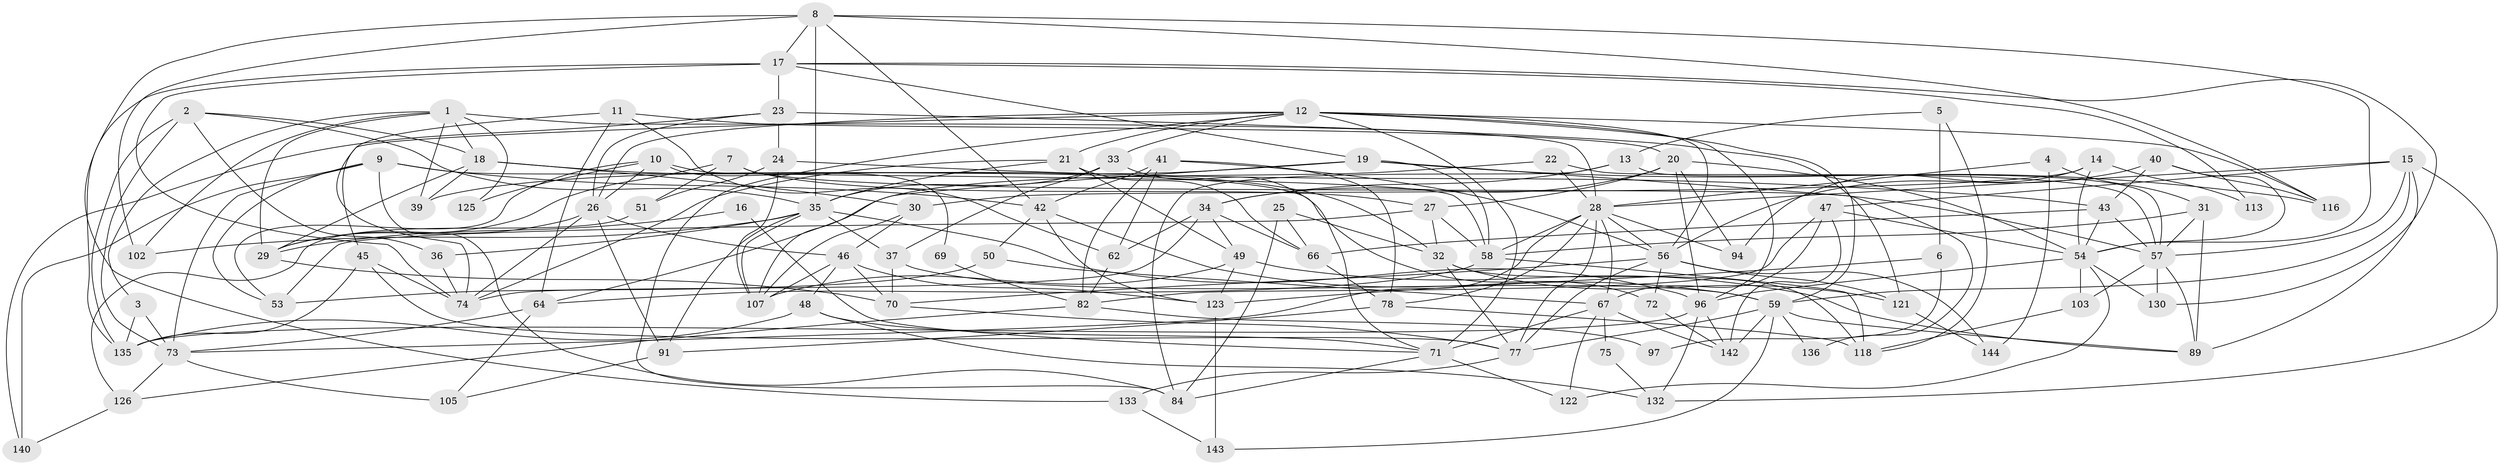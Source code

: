 // original degree distribution, {7: 0.041666666666666664, 4: 0.2777777777777778, 3: 0.3055555555555556, 5: 0.16666666666666666, 6: 0.09722222222222222, 2: 0.10416666666666667, 8: 0.006944444444444444}
// Generated by graph-tools (version 1.1) at 2025/11/02/27/25 16:11:22]
// undirected, 96 vertices, 233 edges
graph export_dot {
graph [start="1"]
  node [color=gray90,style=filled];
  1 [super="+81"];
  2 [super="+137"];
  3;
  4;
  5;
  6;
  7;
  8 [super="+104"];
  9 [super="+90"];
  10;
  11;
  12 [super="+100"];
  13;
  14;
  15;
  16;
  17 [super="+119"];
  18 [super="+38"];
  19 [super="+52"];
  20 [super="+87"];
  21 [super="+141"];
  22;
  23 [super="+95"];
  24;
  25 [super="+131"];
  26 [super="+110"];
  27 [super="+76"];
  28 [super="+127"];
  29 [super="+68"];
  30;
  31 [super="+44"];
  32 [super="+99"];
  33 [super="+98"];
  34 [super="+120"];
  35 [super="+129"];
  36 [super="+61"];
  37;
  39 [super="+80"];
  40;
  41 [super="+55"];
  42 [super="+93"];
  43 [super="+88"];
  45;
  46 [super="+128"];
  47 [super="+60"];
  48 [super="+79"];
  49 [super="+106"];
  50;
  51;
  53;
  54 [super="+92"];
  56 [super="+65"];
  57 [super="+112"];
  58 [super="+83"];
  59 [super="+63"];
  62;
  64 [super="+108"];
  66;
  67 [super="+134"];
  69;
  70;
  71 [super="+111"];
  72;
  73 [super="+117"];
  74 [super="+101"];
  75;
  77 [super="+115"];
  78 [super="+85"];
  82 [super="+109"];
  84 [super="+86"];
  89;
  91;
  94;
  96 [super="+114"];
  97;
  102;
  103;
  105;
  107;
  113;
  116 [super="+139"];
  118 [super="+138"];
  121;
  122;
  123 [super="+124"];
  125;
  126;
  130;
  132;
  133;
  135;
  136;
  140;
  142;
  143;
  144;
  1 -- 29;
  1 -- 102;
  1 -- 125;
  1 -- 28 [weight=2];
  1 -- 18;
  1 -- 39;
  1 -- 3;
  2 -- 135;
  2 -- 36;
  2 -- 18;
  2 -- 73;
  2 -- 35;
  3 -- 73;
  3 -- 135;
  4 -- 31;
  4 -- 144;
  4 -- 28;
  5 -- 13;
  5 -- 6;
  5 -- 118;
  6 -- 97;
  6 -- 123;
  7 -- 29;
  7 -- 51;
  7 -- 27;
  7 -- 57;
  8 -- 102;
  8 -- 17;
  8 -- 42;
  8 -- 35;
  8 -- 133;
  8 -- 54;
  8 -- 116;
  9 -- 53;
  9 -- 73;
  9 -- 84;
  9 -- 72;
  9 -- 42;
  9 -- 140;
  10 -- 53;
  10 -- 69;
  10 -- 125;
  10 -- 26;
  10 -- 58;
  11 -- 64;
  11 -- 62;
  11 -- 74;
  11 -- 20;
  12 -- 59;
  12 -- 45;
  12 -- 71;
  12 -- 116;
  12 -- 96;
  12 -- 84;
  12 -- 56;
  12 -- 33;
  12 -- 26;
  12 -- 21;
  13 -- 34;
  13 -- 57;
  13 -- 84;
  14 -- 94;
  14 -- 54;
  14 -- 30;
  14 -- 113;
  15 -- 89;
  15 -- 47;
  15 -- 57;
  15 -- 132;
  15 -- 28;
  15 -- 59;
  16 -- 29;
  16 -- 71;
  17 -- 135;
  17 -- 113;
  17 -- 130;
  17 -- 19;
  17 -- 23;
  17 -- 74;
  18 -- 30;
  18 -- 32;
  18 -- 39;
  18 -- 29;
  19 -- 136;
  19 -- 116;
  19 -- 39;
  19 -- 107;
  19 -- 58;
  20 -- 54;
  20 -- 34;
  20 -- 94;
  20 -- 96;
  20 -- 27;
  21 -- 49;
  21 -- 35;
  21 -- 66;
  21 -- 74;
  22 -- 28;
  22 -- 57;
  22 -- 64;
  23 -- 121;
  23 -- 24;
  23 -- 140;
  23 -- 26;
  24 -- 107;
  24 -- 51;
  24 -- 43;
  25 -- 66;
  25 -- 84;
  25 -- 32;
  26 -- 91;
  26 -- 29;
  26 -- 46;
  26 -- 74;
  27 -- 58;
  27 -- 53;
  27 -- 32;
  28 -- 67;
  28 -- 73;
  28 -- 77;
  28 -- 94;
  28 -- 56;
  28 -- 78;
  28 -- 58;
  29 -- 70;
  30 -- 107;
  30 -- 46;
  31 -- 89;
  31 -- 57;
  31 -- 58;
  32 -- 121;
  32 -- 77;
  32 -- 118;
  33 -- 37;
  33 -- 35;
  33 -- 71;
  34 -- 62;
  34 -- 66;
  34 -- 49;
  34 -- 74;
  35 -- 36 [weight=2];
  35 -- 91;
  35 -- 102;
  35 -- 107;
  35 -- 96;
  35 -- 37;
  36 -- 74;
  37 -- 70;
  37 -- 59;
  40 -- 43;
  40 -- 116;
  40 -- 56;
  40 -- 54;
  41 -- 82;
  41 -- 62;
  41 -- 56;
  41 -- 42;
  41 -- 78;
  42 -- 50;
  42 -- 59;
  42 -- 123;
  43 -- 57 [weight=2];
  43 -- 66;
  43 -- 54;
  45 -- 77;
  45 -- 135;
  45 -- 74;
  46 -- 70;
  46 -- 48;
  46 -- 107;
  46 -- 123;
  47 -- 67;
  47 -- 142;
  47 -- 82;
  47 -- 54;
  48 -- 135;
  48 -- 132;
  48 -- 71;
  49 -- 89;
  49 -- 107;
  49 -- 123;
  50 -- 67;
  50 -- 53;
  51 -- 126;
  54 -- 103;
  54 -- 130;
  54 -- 96 [weight=2];
  54 -- 122;
  56 -- 70;
  56 -- 121;
  56 -- 144;
  56 -- 72;
  56 -- 77;
  57 -- 89 [weight=2];
  57 -- 103;
  57 -- 130;
  58 -- 118;
  58 -- 64;
  59 -- 89;
  59 -- 142;
  59 -- 143;
  59 -- 136;
  59 -- 77;
  62 -- 82;
  64 -- 105;
  64 -- 73;
  66 -- 78;
  67 -- 142;
  67 -- 122;
  67 -- 75;
  67 -- 71 [weight=2];
  69 -- 82;
  70 -- 77;
  71 -- 84;
  71 -- 122;
  72 -- 142;
  73 -- 105;
  73 -- 126;
  75 -- 132;
  77 -- 133;
  78 -- 118;
  78 -- 91;
  82 -- 97;
  82 -- 126;
  91 -- 105;
  96 -- 142;
  96 -- 132;
  96 -- 135;
  103 -- 118;
  121 -- 144;
  123 -- 143;
  126 -- 140;
  133 -- 143;
}

